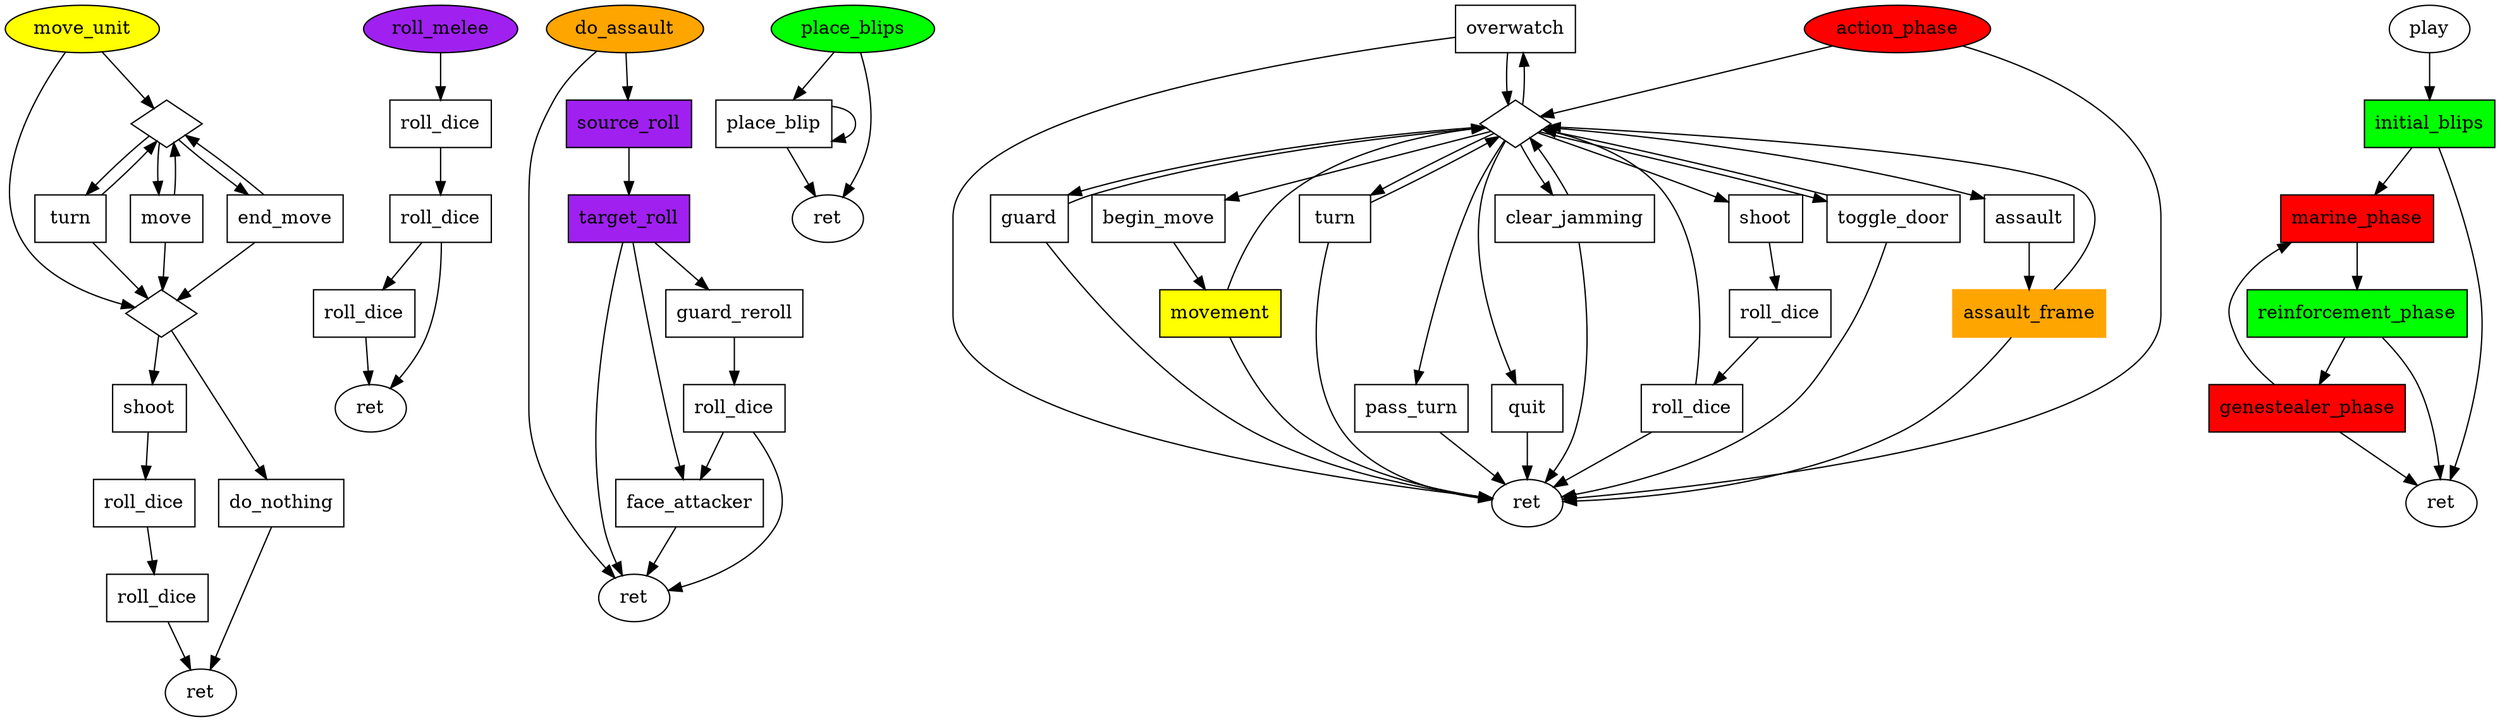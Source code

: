  digraph g {
"0x56497a99cb70"[shape=ellipse, label="move_unit", style=filled, fillcolor=yellow]
"0x56497a99cb70" -> "0x56497ab65b30"
"0x56497a99cb70" -> "0x56497ab5ccd0"
"0x56497ab59e40"[shape=box, label="turn", style=solid]
"0x56497ab59e40" -> "0x56497ab65b30"
"0x56497ab59e40" -> "0x56497ab5ccd0"
"0x56497ab5b2a0"[shape=box, label="move", style=solid]
"0x56497ab5b2a0" -> "0x56497ab65b30"
"0x56497ab5b2a0" -> "0x56497ab5ccd0"
"0x56497ab5ccd0"[shape=diamond, label="", style=solid]
"0x56497ab5ccd0" -> "0x56497ab59e40"
"0x56497ab5ccd0" -> "0x56497ab5b2a0"
"0x56497ab5ccd0" -> "0x56497ab5d500"
"0x56497ab5d500"[shape=box, label="end_move", style=solid]
"0x56497ab5d500" -> "0x56497ab65b30"
"0x56497ab5d500" -> "0x56497ab5ccd0"
"0x56497ab5fc20"[shape=box, label="shoot", style=solid]
"0x56497ab5fc20" -> "0x56497ab60cb0"
"0x56497ab60cb0"[shape=box, label="roll_dice", style=solid]
"0x56497ab60cb0" -> "0x56497ab60eb0"
"0x56497ab60eb0"[shape=box, label="roll_dice", style=solid]
"0x56497ab60eb0" -> "0x56497ab65c90"
"0x56497ab65a40"[shape=box, label="do_nothing", style=solid]
"0x56497ab65a40" -> "0x56497ab65c90"
"0x56497ab65b30"[shape=diamond, label="", style=solid]
"0x56497ab65b30" -> "0x56497ab65a40"
"0x56497ab65b30" -> "0x56497ab5fc20"
"0x56497ab65c90"[shape=ellipse, label="ret", style=solid]
"0x56497a913190"[shape=box, label="roll_dice", style=solid]
"0x56497a913190" -> "0x56497a973b70"
"0x56497a960640"[shape=ellipse, label="roll_melee", style=filled, fillcolor=purple]
"0x56497a960640" -> "0x56497a913190"
"0x56497a973b70"[shape=box, label="roll_dice", style=solid]
"0x56497a973b70" -> "0x56497a9cca00"
"0x56497a973b70" -> "0x56497a9ce480"
"0x56497a9cca00"[shape=box, label="roll_dice", style=solid]
"0x56497a9cca00" -> "0x56497a9ce480"
"0x56497a9ce480"[shape=ellipse, label="ret", style=solid]
"0x56497a9c9cf0"[shape=ellipse, label="do_assault", style=filled, fillcolor=orange]
"0x56497a9c9cf0" -> "0x56497a9e33c0"
"0x56497a9c9cf0" -> "0x56497a9d7ae0"
"0x56497a9d7ae0"[shape=box, label="source_roll", style=filled, fillcolor=purple]
"0x56497a9d7ae0" -> "0x56497a9d7ed0"
"0x56497a9d7ed0"[shape=box, label="target_roll", style=filled, fillcolor=purple]
"0x56497a9d7ed0" -> "0x56497a9e33c0"
"0x56497a9d7ed0" -> "0x56497a9db1f0"
"0x56497a9d7ed0" -> "0x56497a9d92a0"
"0x56497a9d92a0"[shape=box, label="guard_reroll", style=solid]
"0x56497a9d92a0" -> "0x56497a9d9330"
"0x56497a9d9330"[shape=box, label="roll_dice", style=solid]
"0x56497a9d9330" -> "0x56497a9e33c0"
"0x56497a9d9330" -> "0x56497a9db1f0"
"0x56497a9db1f0"[shape=box, label="face_attacker", style=solid]
"0x56497a9db1f0" -> "0x56497a9e33c0"
"0x56497a9e33c0"[shape=ellipse, label="ret", style=solid]
"0x56497a9e3a00"[shape=ellipse, label="place_blips", style=filled, fillcolor=green]
"0x56497a9e3a00" -> "0x56497a9e4be0"
"0x56497a9e3a00" -> "0x56497a9e7f60"
"0x56497a9e4be0"[shape=box, label="place_blip", style=solid]
"0x56497a9e4be0" -> "0x56497a9e4be0"
"0x56497a9e4be0" -> "0x56497a9e7f60"
"0x56497a9e7f60"[shape=ellipse, label="ret", style=solid]
"0x56497a98dde0"[shape=box, label="overwatch", style=solid]
"0x56497a98dde0" -> "0x56497aa0e650"
"0x56497a98dde0" -> "0x56497aa0ef80"
"0x56497a994550"[shape=box, label="assault", style=solid]
"0x56497a994550" -> "0x56497aa04c90"
"0x56497a9e0fb0"[shape=box, label="guard", style=solid]
"0x56497a9e0fb0" -> "0x56497aa0e650"
"0x56497a9e0fb0" -> "0x56497aa0ef80"
"0x56497a9e1bc0"[shape=box, label="roll_dice", style=solid]
"0x56497a9e1bc0" -> "0x56497aa0e650"
"0x56497a9e1bc0" -> "0x56497aa0ef80"
"0x56497a9e2c40"[shape=box, label="roll_dice", style=solid]
"0x56497a9e2c40" -> "0x56497a9e1bc0"
"0x56497a9e6630"[shape=box, label="begin_move", style=solid]
"0x56497a9e6630" -> "0x56497a9eaab0"
"0x56497a9e88f0"[shape=ellipse, label="action_phase", style=filled, fillcolor=red]
"0x56497a9e88f0" -> "0x56497aa0e650"
"0x56497a9e88f0" -> "0x56497aa0ef80"
"0x56497a9eaab0"[shape=box, label="movement", style=filled, fillcolor=yellow]
"0x56497a9eaab0" -> "0x56497aa0e650"
"0x56497a9eaab0" -> "0x56497aa0ef80"
"0x56497a9eb740"[shape=box, label="turn", style=solid]
"0x56497a9eb740" -> "0x56497aa0e650"
"0x56497a9eb740" -> "0x56497aa0ef80"
"0x56497a9ed280"[shape=box, label="pass_turn", style=solid]
"0x56497a9ed280" -> "0x56497aa0ef80"
"0x56497a9ed720"[shape=box, label="quit", style=solid]
"0x56497a9ed720" -> "0x56497aa0ef80"
"0x56497a9ef330"[shape=box, label="shoot", style=solid]
"0x56497a9ef330" -> "0x56497a9e2c40"
"0x56497aa04c90"[shape=box, label="assault_frame", style=filled, color=orange]
"0x56497aa04c90" -> "0x56497aa0e650"
"0x56497aa04c90" -> "0x56497aa0ef80"
"0x56497aa063c0"[shape=box, label="clear_jamming", style=solid]
"0x56497aa063c0" -> "0x56497aa0e650"
"0x56497aa063c0" -> "0x56497aa0ef80"
"0x56497aa086e0"[shape=box, label="toggle_door", style=solid]
"0x56497aa086e0" -> "0x56497aa0e650"
"0x56497aa086e0" -> "0x56497aa0ef80"
"0x56497aa0e650"[shape=diamond, label="", style=solid]
"0x56497aa0e650" -> "0x56497a9ed720"
"0x56497aa0e650" -> "0x56497aa086e0"
"0x56497aa0e650" -> "0x56497a9ed280"
"0x56497aa0e650" -> "0x56497a994550"
"0x56497aa0e650" -> "0x56497aa063c0"
"0x56497aa0e650" -> "0x56497a9ef330"
"0x56497aa0e650" -> "0x56497a9e6630"
"0x56497aa0e650" -> "0x56497a9eb740"
"0x56497aa0e650" -> "0x56497a98dde0"
"0x56497aa0e650" -> "0x56497a9e0fb0"
"0x56497aa0ef80"[shape=ellipse, label="ret", style=solid]
"0x56497a9dee10"[shape=box, label="marine_phase", style=filled, fillcolor=red]
"0x56497a9dee10" -> "0x56497a9df240"
"0x56497a9df240"[shape=box, label="reinforcement_phase", style=filled, fillcolor=green]
"0x56497a9df240" -> "0x56497a9fbd30"
"0x56497a9df240" -> "0x56497a9fc250"
"0x56497a9ebd20"[shape=box, label="initial_blips", style=filled, fillcolor=green]
"0x56497a9ebd20" -> "0x56497a9dee10"
"0x56497a9ebd20" -> "0x56497a9fc250"
"0x56497a9ed1f0"[shape=ellipse, label="play", style=solid]
"0x56497a9ed1f0" -> "0x56497a9ebd20"
"0x56497a9fbd30"[shape=box, label="genestealer_phase", style=filled, fillcolor=red]
"0x56497a9fbd30" -> "0x56497a9dee10"
"0x56497a9fbd30" -> "0x56497a9fc250"
"0x56497a9fc250"[shape=ellipse, label="ret", style=solid]
 }
